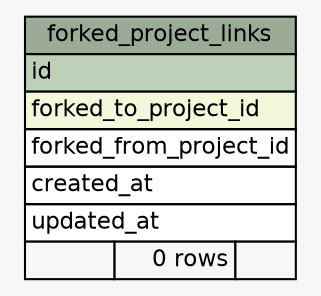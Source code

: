 // dot 2.38.0 on Mac OS X 10.9.4
// SchemaSpy rev 590
digraph "forked_project_links" {
  graph [
    rankdir="RL"
    bgcolor="#f7f7f7"
    nodesep="0.18"
    ranksep="0.46"
    fontname="Helvetica"
    fontsize="11"
  ];
  node [
    fontname="Helvetica"
    fontsize="11"
    shape="plaintext"
  ];
  edge [
    arrowsize="0.8"
  ];
  "forked_project_links" [
    label=<
    <TABLE BORDER="0" CELLBORDER="1" CELLSPACING="0" BGCOLOR="#ffffff">
      <TR><TD COLSPAN="3" BGCOLOR="#9bab96" ALIGN="CENTER">forked_project_links</TD></TR>
      <TR><TD PORT="id" COLSPAN="3" BGCOLOR="#bed1b8" ALIGN="LEFT">id</TD></TR>
      <TR><TD PORT="forked_to_project_id" COLSPAN="3" BGCOLOR="#f4f7da" ALIGN="LEFT">forked_to_project_id</TD></TR>
      <TR><TD PORT="forked_from_project_id" COLSPAN="3" ALIGN="LEFT">forked_from_project_id</TD></TR>
      <TR><TD PORT="created_at" COLSPAN="3" ALIGN="LEFT">created_at</TD></TR>
      <TR><TD PORT="updated_at" COLSPAN="3" ALIGN="LEFT">updated_at</TD></TR>
      <TR><TD ALIGN="LEFT" BGCOLOR="#f7f7f7">  </TD><TD ALIGN="RIGHT" BGCOLOR="#f7f7f7">0 rows</TD><TD ALIGN="RIGHT" BGCOLOR="#f7f7f7">  </TD></TR>
    </TABLE>>
    URL="tables/forked_project_links.html"
    tooltip="forked_project_links"
  ];
}
